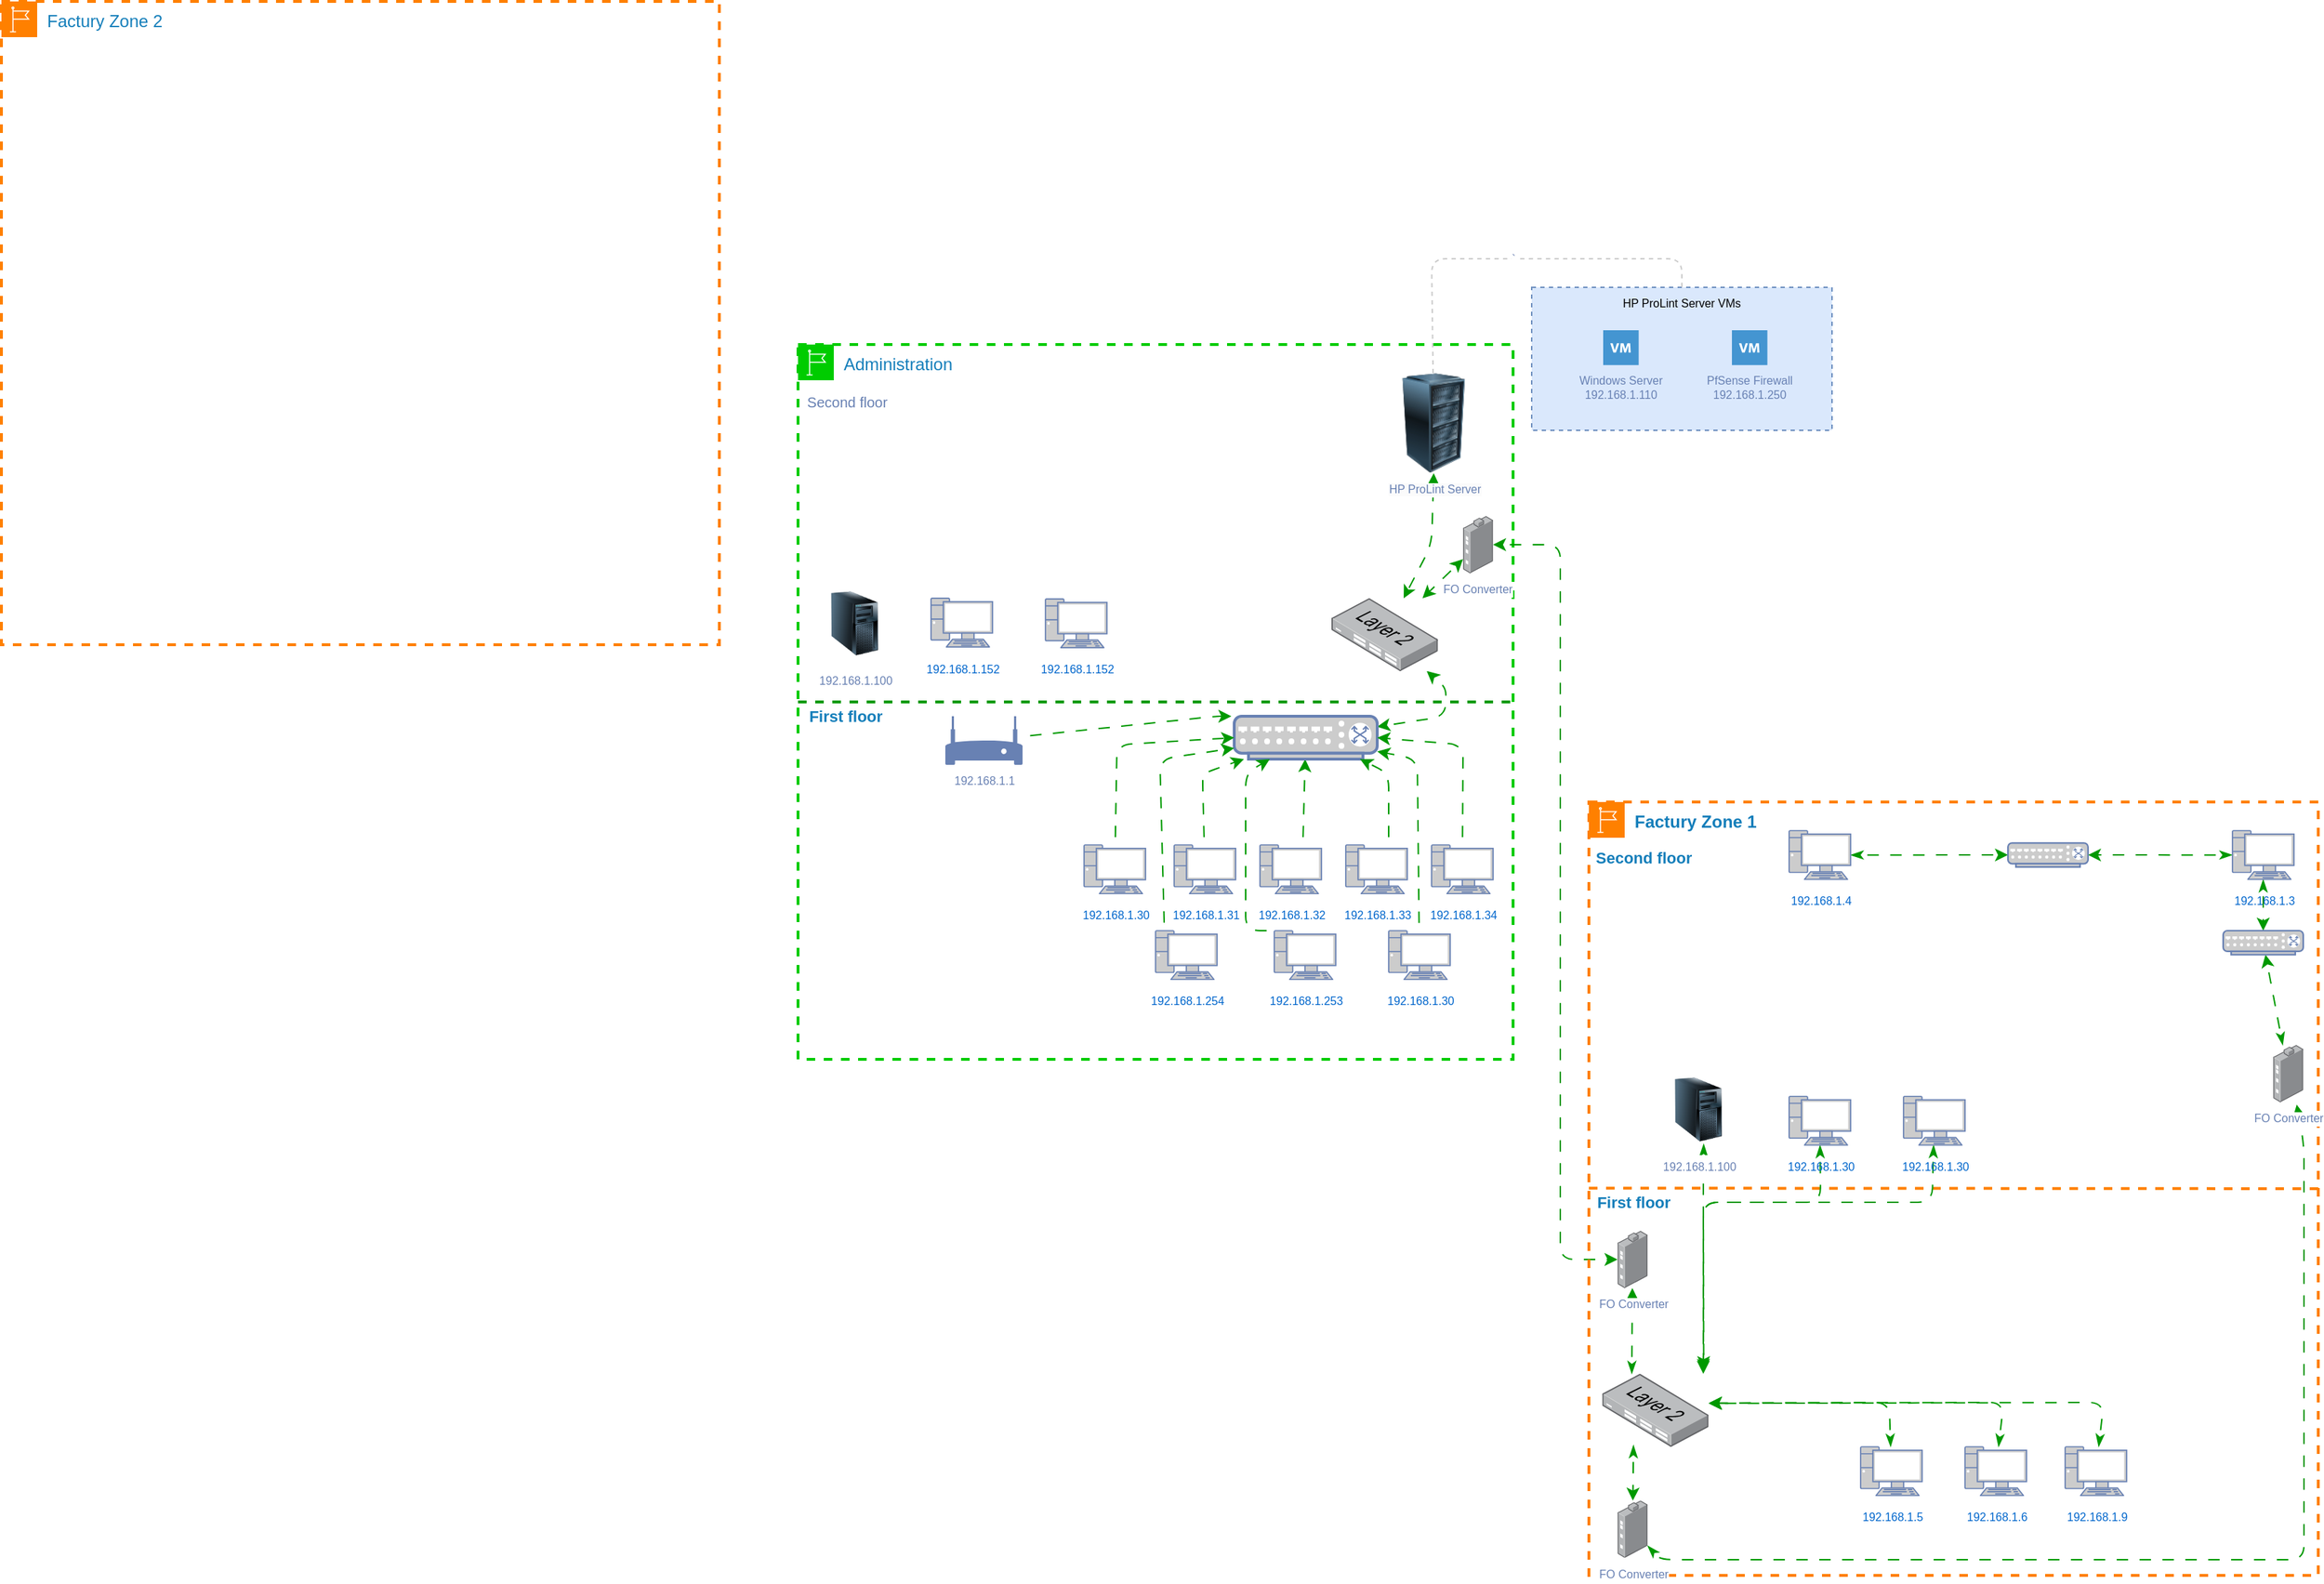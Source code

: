 <mxfile>
    <diagram id="b69kcNjZrIqU78OAnbbE" name="Page-1">
        <mxGraphModel dx="1980" dy="1113" grid="1" gridSize="10" guides="1" tooltips="1" connect="1" arrows="1" fold="1" page="1" pageScale="1" pageWidth="1654" pageHeight="1169" math="0" shadow="0">
            <root>
                <mxCell id="0"/>
                <mxCell id="1" parent="0"/>
                <mxCell id="35" value="First floor Devices" parent="0" visible="0"/>
                <mxCell id="118" value="Administration" parent="0"/>
                <mxCell id="2" value="Administration" style="points=[[0,0],[0.25,0],[0.5,0],[0.75,0],[1,0],[1,0.25],[1,0.5],[1,0.75],[1,1],[0.75,1],[0.5,1],[0.25,1],[0,1],[0,0.75],[0,0.5],[0,0.25]];outlineConnect=0;gradientColor=none;html=1;whiteSpace=wrap;fontSize=12;fontStyle=0;container=1;pointerEvents=0;collapsible=0;recursiveResize=0;shape=mxgraph.aws4.group;grIcon=mxgraph.aws4.group_region;strokeColor=#00CC00;fillColor=none;verticalAlign=top;align=left;spacingLeft=30;fontColor=#147EBA;dashed=1;strokeWidth=2;" parent="118" vertex="1">
                    <mxGeometry x="577" y="260" width="500" height="500" as="geometry"/>
                </mxCell>
                <mxCell id="37" value="&lt;font color=&quot;#6881b3&quot;&gt;192.168.1.1&lt;br&gt;&lt;/font&gt;" style="sketch=0;pointerEvents=1;shadow=0;dashed=0;html=1;strokeColor=none;fillColor=#6881B3;labelPosition=center;verticalLabelPosition=bottom;verticalAlign=top;outlineConnect=0;align=center;shape=mxgraph.office.devices.modem;strokeWidth=2;fontSize=8;fontColor=#00CC00;" parent="2" vertex="1">
                    <mxGeometry x="103" y="260" width="54" height="34" as="geometry"/>
                </mxCell>
                <mxCell id="50" value="" style="points=[];aspect=fixed;html=1;align=center;shadow=0;dashed=0;image;image=img/lib/allied_telesis/switch/Switch_24_port_L2.svg;" parent="2" vertex="1">
                    <mxGeometry x="373" y="177.44" width="74.4" height="51" as="geometry"/>
                </mxCell>
                <mxCell id="55" value="&lt;font style=&quot;font-size: 8px;&quot; color=&quot;#6881b3&quot;&gt;192.168.1.100&lt;/font&gt;" style="image;html=1;image=img/lib/clip_art/computers/Server_Tower_128x128.png" parent="2" vertex="1">
                    <mxGeometry x="23" y="170" width="33" height="50" as="geometry"/>
                </mxCell>
                <mxCell id="56" value="Second&amp;nbsp;floor" style="edgeLabel;html=1;align=center;verticalAlign=middle;resizable=0;points=[];fontSize=10;fontColor=#6881B3;" parent="2" vertex="1" connectable="0">
                    <mxGeometry x="13.004" y="240" as="geometry">
                        <mxPoint x="21" y="-200" as="offset"/>
                    </mxGeometry>
                </mxCell>
                <mxCell id="85" style="edgeStyle=none;html=1;exitX=0.5;exitY=1;exitDx=0;exitDy=0;strokeColor=#009900;startArrow=classic;startFill=1;endArrow=classic;endFill=1;flowAnimation=1;" parent="2" source="57" target="50" edge="1">
                    <mxGeometry relative="1" as="geometry">
                        <Array as="points">
                            <mxPoint x="443" y="140"/>
                        </Array>
                    </mxGeometry>
                </mxCell>
                <mxCell id="57" value="&lt;span style=&quot;background-color: rgb(251, 251, 251);&quot;&gt;HP ProLint Server&lt;br&gt;&lt;/span&gt;" style="image;html=1;image=img/lib/clip_art/computers/Server_Rack_128x128.png;fontSize=8;fontColor=#6881B3;" parent="2" vertex="1">
                    <mxGeometry x="403" y="20" width="83" height="70" as="geometry"/>
                </mxCell>
                <mxCell id="82" value="" style="edgeStyle=none;html=1;strokeColor=#009900;startArrow=classic;startFill=1;endArrow=classic;endFill=1;flowAnimation=1;" parent="2" source="63" target="50" edge="1">
                    <mxGeometry relative="1" as="geometry"/>
                </mxCell>
                <mxCell id="63" value="FO Converter" style="points=[];aspect=fixed;html=1;align=center;shadow=0;dashed=0;image;image=img/lib/allied_telesis/media_converters/Industrial_Media_Converter.svg;fontSize=8;fontColor=#6881B3;rotation=0;flipV=0;flipH=0;" parent="2" vertex="1">
                    <mxGeometry x="464.95" y="120" width="21.05" height="40" as="geometry"/>
                </mxCell>
                <mxCell id="75" value="&lt;font style=&quot;font-size: 8px;&quot;&gt;192.168.1.152&lt;br&gt;&lt;/font&gt;" style="fontColor=#0066CC;verticalAlign=top;verticalLabelPosition=bottom;labelPosition=center;align=center;html=1;outlineConnect=0;fillColor=#CCCCCC;strokeColor=#6881B3;gradientColor=none;gradientDirection=north;strokeWidth=2;shape=mxgraph.networks.pc;fontSize=12;" parent="2" vertex="1">
                    <mxGeometry x="93" y="177.44" width="43" height="34.13" as="geometry"/>
                </mxCell>
                <mxCell id="96" value="&lt;font style=&quot;font-size: 8px;&quot;&gt;192.168.1.152&lt;br&gt;&lt;/font&gt;" style="fontColor=#0066CC;verticalAlign=top;verticalLabelPosition=bottom;labelPosition=center;align=center;html=1;outlineConnect=0;fillColor=#CCCCCC;strokeColor=#6881B3;gradientColor=none;gradientDirection=north;strokeWidth=2;shape=mxgraph.networks.pc;fontSize=12;" parent="2" vertex="1">
                    <mxGeometry x="173" y="177.93" width="43" height="34.13" as="geometry"/>
                </mxCell>
                <mxCell id="58" value="HP ProLint Server VMs" style="fillColor=#dae8fc;strokeColor=#6c8ebf;dashed=1;verticalAlign=top;fontStyle=0;fontSize=8;" parent="118" vertex="1">
                    <mxGeometry x="1090" y="220" width="210" height="100" as="geometry"/>
                </mxCell>
                <mxCell id="59" value="Windows Server&lt;br&gt;192.168.1.110" style="shadow=0;dashed=0;html=1;strokeColor=none;fillColor=#4495D1;labelPosition=center;verticalLabelPosition=bottom;verticalAlign=top;align=center;outlineConnect=0;shape=mxgraph.veeam.2d.virtual_machine;fontSize=8;fontColor=#6881B3;" parent="118" vertex="1">
                    <mxGeometry x="1140" y="250" width="24.8" height="24.36" as="geometry"/>
                </mxCell>
                <mxCell id="60" value="PfSense Firewall&lt;br&gt;192.168.1.250&lt;br&gt;" style="shadow=0;dashed=0;html=1;strokeColor=none;fillColor=#4495D1;labelPosition=center;verticalLabelPosition=bottom;verticalAlign=top;align=center;outlineConnect=0;shape=mxgraph.veeam.2d.virtual_machine;fontSize=8;fontColor=#6881B3;" parent="118" vertex="1">
                    <mxGeometry x="1230" y="250" width="24.8" height="24.36" as="geometry"/>
                </mxCell>
                <mxCell id="61" value="`" style="edgeStyle=none;rounded=1;jumpStyle=none;html=1;entryX=0.5;entryY=0;entryDx=0;entryDy=0;dashed=1;strokeColor=#CCCCCC;strokeWidth=1;fontSize=8;fontColor=#6881B3;endArrow=none;endFill=0;" parent="118" source="57" target="58" edge="1">
                    <mxGeometry relative="1" as="geometry">
                        <Array as="points">
                            <mxPoint x="1020" y="200"/>
                            <mxPoint x="1195" y="200"/>
                        </Array>
                    </mxGeometry>
                </mxCell>
                <mxCell id="7" value="&lt;font style=&quot;font-size: 8px;&quot;&gt;192.168.1.30&lt;/font&gt;" style="fontColor=#0066CC;verticalAlign=top;verticalLabelPosition=bottom;labelPosition=center;align=center;html=1;outlineConnect=0;fillColor=#CCCCCC;strokeColor=#6881B3;gradientColor=none;gradientDirection=north;strokeWidth=2;shape=mxgraph.networks.pc;fontSize=12;" parent="118" vertex="1">
                    <mxGeometry x="777" y="610" width="43" height="34.13" as="geometry"/>
                </mxCell>
                <mxCell id="15" value="&lt;font style=&quot;font-size: 8px;&quot;&gt;192.168.1.32&lt;/font&gt;" style="fontColor=#0066CC;verticalAlign=top;verticalLabelPosition=bottom;labelPosition=center;align=center;html=1;outlineConnect=0;fillColor=#CCCCCC;strokeColor=#6881B3;gradientColor=none;gradientDirection=north;strokeWidth=2;shape=mxgraph.networks.pc;fontSize=12;" parent="118" vertex="1">
                    <mxGeometry x="900" y="610" width="43" height="34.13" as="geometry"/>
                </mxCell>
                <mxCell id="16" value="&lt;font style=&quot;font-size: 8px;&quot;&gt;192.168.1.33&lt;/font&gt;" style="fontColor=#0066CC;verticalAlign=top;verticalLabelPosition=bottom;labelPosition=center;align=center;html=1;outlineConnect=0;fillColor=#CCCCCC;strokeColor=#6881B3;gradientColor=none;gradientDirection=north;strokeWidth=2;shape=mxgraph.networks.pc;fontSize=12;" parent="118" vertex="1">
                    <mxGeometry x="960" y="610" width="43" height="34.13" as="geometry"/>
                </mxCell>
                <mxCell id="17" value="&lt;font style=&quot;font-size: 8px;&quot;&gt;192.168.1.34&lt;/font&gt;" style="fontColor=#0066CC;verticalAlign=top;verticalLabelPosition=bottom;labelPosition=center;align=center;html=1;outlineConnect=0;fillColor=#CCCCCC;strokeColor=#6881B3;gradientColor=none;gradientDirection=north;strokeWidth=2;shape=mxgraph.networks.pc;fontSize=12;" parent="118" vertex="1">
                    <mxGeometry x="1020" y="610" width="43" height="34.13" as="geometry"/>
                </mxCell>
                <mxCell id="19" value="&lt;font style=&quot;font-size: 8px;&quot;&gt;192.168.1.31&lt;/font&gt;" style="fontColor=#0066CC;verticalAlign=top;verticalLabelPosition=bottom;labelPosition=center;align=center;html=1;outlineConnect=0;fillColor=#CCCCCC;strokeColor=#6881B3;gradientColor=none;gradientDirection=north;strokeWidth=2;shape=mxgraph.networks.pc;fontSize=12;" parent="118" vertex="1">
                    <mxGeometry x="840" y="610" width="43" height="34.13" as="geometry"/>
                </mxCell>
                <mxCell id="20" value="&lt;font style=&quot;font-size: 8px;&quot;&gt;192.168.1.253&lt;/font&gt;" style="fontColor=#0066CC;verticalAlign=top;verticalLabelPosition=bottom;labelPosition=center;align=center;html=1;outlineConnect=0;fillColor=#CCCCCC;strokeColor=#6881B3;gradientColor=none;gradientDirection=north;strokeWidth=2;shape=mxgraph.networks.pc;fontSize=12;" parent="118" vertex="1">
                    <mxGeometry x="910" y="670" width="43" height="34.13" as="geometry"/>
                </mxCell>
                <mxCell id="21" value="&lt;font style=&quot;font-size: 8px;&quot;&gt;192.168.1.30&lt;/font&gt;" style="fontColor=#0066CC;verticalAlign=top;verticalLabelPosition=bottom;labelPosition=center;align=center;html=1;outlineConnect=0;fillColor=#CCCCCC;strokeColor=#6881B3;gradientColor=none;gradientDirection=north;strokeWidth=2;shape=mxgraph.networks.pc;fontSize=12;" parent="118" vertex="1">
                    <mxGeometry x="990" y="670" width="43" height="34.13" as="geometry"/>
                </mxCell>
                <mxCell id="22" value="&lt;font style=&quot;font-size: 8px;&quot;&gt;192.168.1.254&lt;/font&gt;" style="fontColor=#0066CC;verticalAlign=top;verticalLabelPosition=bottom;labelPosition=center;align=center;html=1;outlineConnect=0;fillColor=#CCCCCC;strokeColor=#6881B3;gradientColor=none;gradientDirection=north;strokeWidth=2;shape=mxgraph.networks.pc;fontSize=12;" parent="118" vertex="1">
                    <mxGeometry x="827" y="670" width="43" height="34.13" as="geometry"/>
                </mxCell>
                <mxCell id="26" value="" style="edgeStyle=none;html=1;fontSize=8;strokeColor=#009900;flowAnimation=1;" parent="118" target="23" edge="1">
                    <mxGeometry relative="1" as="geometry">
                        <mxPoint x="930" y="610" as="sourcePoint"/>
                    </mxGeometry>
                </mxCell>
                <mxCell id="81" value="" style="edgeStyle=none;html=1;strokeColor=#009900;startArrow=classic;startFill=1;endArrow=classic;endFill=1;flowAnimation=1;" parent="118" source="23" target="50" edge="1">
                    <mxGeometry relative="1" as="geometry">
                        <Array as="points">
                            <mxPoint x="1030" y="520"/>
                            <mxPoint x="1030" y="500"/>
                        </Array>
                    </mxGeometry>
                </mxCell>
                <mxCell id="23" value="" style="fontColor=#0066CC;verticalAlign=top;verticalLabelPosition=bottom;labelPosition=center;align=center;html=1;outlineConnect=0;fillColor=#CCCCCC;strokeColor=#6881B3;gradientColor=none;gradientDirection=north;strokeWidth=2;shape=mxgraph.networks.switch;fontSize=8;" parent="118" vertex="1">
                    <mxGeometry x="882" y="520" width="100" height="30" as="geometry"/>
                </mxCell>
                <mxCell id="38" style="edgeStyle=none;html=1;strokeColor=#009900;fontSize=8;fontColor=#6881B3;flowAnimation=1;" parent="118" source="37" edge="1">
                    <mxGeometry relative="1" as="geometry">
                        <mxPoint x="880" y="520" as="targetPoint"/>
                        <Array as="points">
                            <mxPoint x="870" y="520"/>
                            <mxPoint x="880" y="520"/>
                        </Array>
                    </mxGeometry>
                </mxCell>
                <mxCell id="43" value="" style="endArrow=none;html=1;strokeColor=#009900;fontSize=8;fontColor=#6881B3;exitX=0;exitY=0.5;exitDx=0;exitDy=0;dashed=1;endSize=6;strokeWidth=2;" parent="118" source="2" edge="1">
                    <mxGeometry width="50" height="50" relative="1" as="geometry">
                        <mxPoint x="930" y="520" as="sourcePoint"/>
                        <mxPoint x="1080" y="510" as="targetPoint"/>
                    </mxGeometry>
                </mxCell>
                <mxCell id="44" value="&lt;font style=&quot;font-size: 11px;&quot; color=&quot;#147eba&quot;&gt;&lt;b&gt;First floor&lt;/b&gt;&lt;/font&gt;" style="edgeLabel;html=1;align=center;verticalAlign=middle;resizable=0;points=[];fontSize=10;fontColor=#6881B3;" parent="43" vertex="1" connectable="0">
                    <mxGeometry x="-0.706" y="-3" relative="1" as="geometry">
                        <mxPoint x="-41" y="7" as="offset"/>
                    </mxGeometry>
                </mxCell>
                <mxCell id="24" style="edgeStyle=none;html=1;entryX=0;entryY=0.5;entryDx=0;entryDy=0;entryPerimeter=0;fontSize=8;strokeColor=#009900;flowAnimation=1;" parent="118" source="7" target="23" edge="1">
                    <mxGeometry relative="1" as="geometry">
                        <Array as="points">
                            <mxPoint x="800" y="540"/>
                        </Array>
                    </mxGeometry>
                </mxCell>
                <mxCell id="34" value="" style="edgeStyle=none;html=1;fontSize=8;strokeColor=#009900;flowAnimation=1;" parent="118" source="16" target="23" edge="1">
                    <mxGeometry relative="1" as="geometry">
                        <Array as="points">
                            <mxPoint x="990" y="610"/>
                            <mxPoint x="990" y="560"/>
                            <mxPoint x="970" y="550"/>
                        </Array>
                    </mxGeometry>
                </mxCell>
                <mxCell id="28" style="edgeStyle=none;html=1;entryX=1;entryY=0.5;entryDx=0;entryDy=0;entryPerimeter=0;fontSize=8;strokeColor=#009900;flowAnimation=1;" parent="118" source="17" target="23" edge="1">
                    <mxGeometry relative="1" as="geometry">
                        <Array as="points">
                            <mxPoint x="1042" y="540"/>
                        </Array>
                    </mxGeometry>
                </mxCell>
                <mxCell id="25" value="" style="edgeStyle=none;html=1;fontSize=8;strokeColor=#009900;flowAnimation=1;" parent="118" source="19" target="23" edge="1">
                    <mxGeometry relative="1" as="geometry">
                        <Array as="points">
                            <mxPoint x="860" y="570"/>
                            <mxPoint x="860" y="560"/>
                        </Array>
                    </mxGeometry>
                </mxCell>
                <mxCell id="32" style="edgeStyle=none;html=1;fontSize=8;exitX=0;exitY=0;exitDx=0;exitDy=0;exitPerimeter=0;strokeColor=#009900;flowAnimation=1;" parent="118" source="20" target="23" edge="1">
                    <mxGeometry relative="1" as="geometry">
                        <Array as="points">
                            <mxPoint x="890" y="670"/>
                            <mxPoint x="890" y="560"/>
                        </Array>
                    </mxGeometry>
                </mxCell>
                <mxCell id="33" style="edgeStyle=none;html=1;fontSize=8;strokeColor=#009900;flowAnimation=1;" parent="118" source="21" target="23" edge="1">
                    <mxGeometry relative="1" as="geometry">
                        <Array as="points">
                            <mxPoint x="1010" y="550"/>
                        </Array>
                    </mxGeometry>
                </mxCell>
                <mxCell id="31" style="edgeStyle=none;html=1;fontSize=8;exitX=0.143;exitY=-0.008;exitDx=0;exitDy=0;exitPerimeter=0;strokeColor=#009900;flowAnimation=1;" parent="118" source="22" target="23" edge="1">
                    <mxGeometry relative="1" as="geometry">
                        <Array as="points">
                            <mxPoint x="830" y="550"/>
                        </Array>
                    </mxGeometry>
                </mxCell>
                <mxCell id="78" style="edgeStyle=none;html=1;strokeColor=#009900;endArrow=classic;endFill=1;startArrow=classic;startFill=1;flowAnimation=1;orthogonalLoop=1;" parent="118" source="63" target="73" edge="1">
                    <mxGeometry relative="1" as="geometry">
                        <Array as="points">
                            <mxPoint x="1110" y="400"/>
                            <mxPoint x="1110" y="900"/>
                        </Array>
                    </mxGeometry>
                </mxCell>
                <mxCell id="119" value="Factury Zone 1" parent="0"/>
                <mxCell id="5" value="&lt;b&gt;Factury Zone 1&lt;/b&gt;" style="points=[[0,0],[0.25,0],[0.5,0],[0.75,0],[1,0],[1,0.25],[1,0.5],[1,0.75],[1,1],[0.75,1],[0.5,1],[0.25,1],[0,1],[0,0.75],[0,0.5],[0,0.25]];outlineConnect=0;gradientColor=none;html=1;whiteSpace=wrap;fontSize=12;fontStyle=0;container=1;pointerEvents=0;collapsible=0;recursiveResize=0;shape=mxgraph.aws4.group;grIcon=mxgraph.aws4.group_region;strokeColor=#FF8000;fillColor=none;verticalAlign=top;align=left;spacingLeft=30;fontColor=#147EBA;dashed=1;strokeWidth=2;" parent="119" vertex="1">
                    <mxGeometry x="1130" y="580" width="510" height="541" as="geometry"/>
                </mxCell>
                <mxCell id="107" value="" style="edgeStyle=none;html=1;strokeColor=#009900;fontSize=11;fontColor=#147EBA;startArrow=classicThin;startFill=1;endArrow=classic;endFill=1;flowAnimation=1;" parent="5" source="68" target="73" edge="1">
                    <mxGeometry relative="1" as="geometry">
                        <Array as="points">
                            <mxPoint x="30" y="400"/>
                        </Array>
                    </mxGeometry>
                </mxCell>
                <mxCell id="110" value="" style="edgeStyle=none;html=1;strokeColor=#009900;fontSize=11;fontColor=#147EBA;startArrow=classicThin;startFill=1;endArrow=classic;endFill=1;exitX=0.294;exitY=0.978;exitDx=0;exitDy=0;exitPerimeter=0;flowAnimation=1;" parent="5" source="68" target="100" edge="1">
                    <mxGeometry relative="1" as="geometry"/>
                </mxCell>
                <mxCell id="68" value="" style="points=[];aspect=fixed;html=1;align=center;shadow=0;dashed=0;image;image=img/lib/allied_telesis/switch/Switch_24_port_L2.svg;" parent="5" vertex="1">
                    <mxGeometry x="9.3" y="400" width="74.4" height="51" as="geometry"/>
                </mxCell>
                <mxCell id="111" style="edgeStyle=none;html=1;strokeColor=#009900;fontSize=11;fontColor=#147EBA;startArrow=classicThin;startFill=1;endArrow=classic;endFill=1;flowAnimation=1;entryX=1.004;entryY=0.405;entryDx=0;entryDy=0;entryPerimeter=0;" parent="5" source="67" target="68" edge="1">
                    <mxGeometry relative="1" as="geometry">
                        <Array as="points">
                            <mxPoint x="210" y="420"/>
                        </Array>
                    </mxGeometry>
                </mxCell>
                <mxCell id="67" value="&lt;font style=&quot;font-size: 8px;&quot;&gt;192.168.1.5&lt;/font&gt;" style="fontColor=#0066CC;verticalAlign=top;verticalLabelPosition=bottom;labelPosition=center;align=center;html=1;outlineConnect=0;fillColor=#CCCCCC;strokeColor=#6881B3;gradientColor=none;gradientDirection=north;strokeWidth=2;shape=mxgraph.networks.pc;fontSize=12;" parent="5" vertex="1">
                    <mxGeometry x="190.0" y="451" width="43" height="34.13" as="geometry"/>
                </mxCell>
                <mxCell id="114" style="edgeStyle=none;html=1;strokeColor=#009900;fontSize=11;fontColor=#147EBA;startArrow=classicThin;startFill=1;endArrow=classic;endFill=1;flowAnimation=1;entryX=0.954;entryY=-0.064;entryDx=0;entryDy=0;entryPerimeter=0;exitX=0.614;exitY=0.983;exitDx=0;exitDy=0;exitPerimeter=0;" parent="5" source="72" target="68" edge="1">
                    <mxGeometry relative="1" as="geometry">
                        <Array as="points">
                            <mxPoint x="80" y="270"/>
                        </Array>
                    </mxGeometry>
                </mxCell>
                <mxCell id="72" value="&lt;font style=&quot;font-size: 8px;&quot; color=&quot;#6881b3&quot;&gt;192.168.1.100&lt;/font&gt;" style="image;html=1;image=img/lib/clip_art/computers/Server_Tower_128x128.png" parent="5" vertex="1">
                    <mxGeometry x="60" y="190" width="33" height="50" as="geometry"/>
                </mxCell>
                <mxCell id="73" value="FO Converter" style="points=[];aspect=fixed;html=1;align=center;shadow=0;dashed=0;image;image=img/lib/allied_telesis/media_converters/Industrial_Media_Converter.svg;fontSize=8;fontColor=#6881B3;rotation=0;flipV=0;flipH=0;" parent="5" vertex="1">
                    <mxGeometry x="20" y="300" width="21.05" height="40" as="geometry"/>
                </mxCell>
                <mxCell id="86" value="" style="endArrow=none;html=1;strokeColor=#FF8000;fontSize=8;fontColor=#6881B3;exitX=0;exitY=0.5;exitDx=0;exitDy=0;dashed=1;endSize=6;strokeWidth=2;entryX=1;entryY=0.5;entryDx=0;entryDy=0;" parent="5" target="5" edge="1">
                    <mxGeometry width="50" height="50" relative="1" as="geometry">
                        <mxPoint y="270.08" as="sourcePoint"/>
                        <mxPoint x="503" y="270.08" as="targetPoint"/>
                    </mxGeometry>
                </mxCell>
                <mxCell id="87" value="&lt;font color=&quot;#147eba&quot; style=&quot;font-size: 11px;&quot;&gt;&lt;b style=&quot;font-size: 11px;&quot;&gt;First floor&lt;/b&gt;&lt;/font&gt;" style="edgeLabel;html=1;align=center;verticalAlign=middle;resizable=0;points=[];fontSize=11;fontColor=#6881B3;" parent="86" vertex="1" connectable="0">
                    <mxGeometry x="-0.706" y="-3" relative="1" as="geometry">
                        <mxPoint x="-44" y="7" as="offset"/>
                    </mxGeometry>
                </mxCell>
                <mxCell id="115" style="edgeStyle=none;html=1;strokeColor=#009900;fontSize=11;fontColor=#147EBA;startArrow=classicThin;startFill=1;endArrow=classic;endFill=1;flowAnimation=1;entryX=0.952;entryY=-0.026;entryDx=0;entryDy=0;entryPerimeter=0;" parent="5" source="91" target="68" edge="1">
                    <mxGeometry relative="1" as="geometry">
                        <mxPoint x="70" y="400" as="targetPoint"/>
                        <Array as="points">
                            <mxPoint x="162" y="280"/>
                            <mxPoint x="80" y="280"/>
                        </Array>
                    </mxGeometry>
                </mxCell>
                <mxCell id="91" value="&lt;font style=&quot;font-size: 8px;&quot;&gt;192.168.1.30&lt;/font&gt;" style="fontColor=#0066CC;verticalAlign=top;verticalLabelPosition=bottom;labelPosition=center;align=center;html=1;outlineConnect=0;fillColor=#CCCCCC;strokeColor=#6881B3;gradientColor=none;gradientDirection=north;strokeWidth=2;shape=mxgraph.networks.pc;fontSize=12;" parent="5" vertex="1">
                    <mxGeometry x="140.0" y="205.87" width="43" height="34.13" as="geometry"/>
                </mxCell>
                <mxCell id="116" style="edgeStyle=none;html=1;strokeColor=#009900;fontSize=11;fontColor=#147EBA;startArrow=classicThin;startFill=1;endArrow=classic;endFill=1;flowAnimation=1;" parent="5" source="90" edge="1">
                    <mxGeometry relative="1" as="geometry">
                        <mxPoint x="80" y="400" as="targetPoint"/>
                        <Array as="points">
                            <mxPoint x="240" y="280"/>
                            <mxPoint x="80" y="280"/>
                        </Array>
                    </mxGeometry>
                </mxCell>
                <mxCell id="90" value="&lt;font style=&quot;font-size: 8px;&quot;&gt;192.168.1.30&lt;/font&gt;" style="fontColor=#0066CC;verticalAlign=top;verticalLabelPosition=bottom;labelPosition=center;align=center;html=1;outlineConnect=0;fillColor=#CCCCCC;strokeColor=#6881B3;gradientColor=none;gradientDirection=north;strokeWidth=2;shape=mxgraph.networks.pc;fontSize=12;" parent="5" vertex="1">
                    <mxGeometry x="220.0" y="205.87" width="43" height="34.13" as="geometry"/>
                </mxCell>
                <mxCell id="98" value="" style="edgeStyle=none;html=1;strokeColor=#009900;fontSize=11;fontColor=#147EBA;startArrow=classicThin;startFill=1;endArrow=classic;endFill=1;flowAnimation=1;" parent="5" source="89" target="97" edge="1">
                    <mxGeometry relative="1" as="geometry"/>
                </mxCell>
                <mxCell id="89" value="&lt;font style=&quot;font-size: 8px;&quot;&gt;192.168.1.4&lt;br&gt;&lt;/font&gt;" style="fontColor=#0066CC;verticalAlign=top;verticalLabelPosition=bottom;labelPosition=center;align=center;html=1;outlineConnect=0;fillColor=#CCCCCC;strokeColor=#6881B3;gradientColor=none;gradientDirection=north;strokeWidth=2;shape=mxgraph.networks.pc;fontSize=12;" parent="5" vertex="1">
                    <mxGeometry x="140" y="20" width="43" height="34.13" as="geometry"/>
                </mxCell>
                <mxCell id="99" value="" style="edgeStyle=none;html=1;strokeColor=#009900;fontSize=11;fontColor=#147EBA;startArrow=classicThin;startFill=1;endArrow=classic;endFill=1;flowAnimation=1;" parent="5" source="88" target="97" edge="1">
                    <mxGeometry relative="1" as="geometry"/>
                </mxCell>
                <mxCell id="103" value="" style="edgeStyle=none;html=1;strokeColor=#009900;fontSize=11;fontColor=#147EBA;startArrow=classicThin;startFill=1;endArrow=classic;endFill=1;flowAnimation=1;" parent="5" source="88" target="102" edge="1">
                    <mxGeometry relative="1" as="geometry"/>
                </mxCell>
                <mxCell id="88" value="&lt;font style=&quot;font-size: 8px;&quot;&gt;192.168.1.3&lt;/font&gt;" style="fontColor=#0066CC;verticalAlign=top;verticalLabelPosition=bottom;labelPosition=center;align=center;html=1;outlineConnect=0;fillColor=#CCCCCC;strokeColor=#6881B3;gradientColor=none;gradientDirection=north;strokeWidth=2;shape=mxgraph.networks.pc;fontSize=12;" parent="5" vertex="1">
                    <mxGeometry x="450" y="20" width="43" height="34.13" as="geometry"/>
                </mxCell>
                <mxCell id="113" style="edgeStyle=none;html=1;strokeColor=#009900;fontSize=11;fontColor=#147EBA;startArrow=classicThin;startFill=1;endArrow=classic;endFill=1;flowAnimation=1;entryX=0.999;entryY=0.405;entryDx=0;entryDy=0;entryPerimeter=0;" parent="5" source="93" target="68" edge="1">
                    <mxGeometry relative="1" as="geometry">
                        <Array as="points">
                            <mxPoint x="360" y="420"/>
                        </Array>
                    </mxGeometry>
                </mxCell>
                <mxCell id="93" value="&lt;font style=&quot;font-size: 8px;&quot;&gt;192.168.1.9&lt;/font&gt;" style="fontColor=#0066CC;verticalAlign=top;verticalLabelPosition=bottom;labelPosition=center;align=center;html=1;outlineConnect=0;fillColor=#CCCCCC;strokeColor=#6881B3;gradientColor=none;gradientDirection=north;strokeWidth=2;shape=mxgraph.networks.pc;fontSize=12;" parent="5" vertex="1">
                    <mxGeometry x="333" y="451" width="43" height="34.13" as="geometry"/>
                </mxCell>
                <mxCell id="92" value="&lt;font style=&quot;font-size: 8px;&quot;&gt;192.168.1.6&lt;/font&gt;" style="fontColor=#0066CC;verticalAlign=top;verticalLabelPosition=bottom;labelPosition=center;align=center;html=1;outlineConnect=0;fillColor=#CCCCCC;strokeColor=#6881B3;gradientColor=none;gradientDirection=north;strokeWidth=2;shape=mxgraph.networks.pc;fontSize=12;" parent="5" vertex="1">
                    <mxGeometry x="263" y="451" width="43" height="34.13" as="geometry"/>
                </mxCell>
                <mxCell id="97" value="" style="fontColor=#0066CC;verticalAlign=top;verticalLabelPosition=bottom;labelPosition=center;align=center;html=1;outlineConnect=0;fillColor=#CCCCCC;strokeColor=#6881B3;gradientColor=none;gradientDirection=north;strokeWidth=2;shape=mxgraph.networks.switch;fontSize=8;" parent="5" vertex="1">
                    <mxGeometry x="293" y="28.66" width="56" height="16.8" as="geometry"/>
                </mxCell>
                <mxCell id="105" style="edgeStyle=none;html=1;entryX=0.783;entryY=1.041;entryDx=0;entryDy=0;entryPerimeter=0;strokeColor=#009900;fontSize=11;fontColor=#147EBA;startArrow=classicThin;startFill=1;endArrow=classic;endFill=1;flowAnimation=1;" parent="5" source="100" target="101" edge="1">
                    <mxGeometry relative="1" as="geometry">
                        <Array as="points">
                            <mxPoint x="50" y="530"/>
                            <mxPoint x="500" y="530"/>
                            <mxPoint x="500" y="240"/>
                        </Array>
                    </mxGeometry>
                </mxCell>
                <mxCell id="100" value="FO Converter" style="points=[];aspect=fixed;html=1;align=center;shadow=0;dashed=0;image;image=img/lib/allied_telesis/media_converters/Industrial_Media_Converter.svg;fontSize=8;fontColor=#6881B3;rotation=0;flipV=0;flipH=0;" parent="5" vertex="1">
                    <mxGeometry x="20" y="488.63" width="21.05" height="40" as="geometry"/>
                </mxCell>
                <mxCell id="104" value="" style="edgeStyle=none;html=1;strokeColor=#009900;fontSize=11;fontColor=#147EBA;startArrow=classicThin;startFill=1;endArrow=classic;endFill=1;flowAnimation=1;" parent="5" source="101" target="102" edge="1">
                    <mxGeometry relative="1" as="geometry"/>
                </mxCell>
                <mxCell id="101" value="FO Converter" style="points=[];aspect=fixed;html=1;align=center;shadow=0;dashed=0;image;image=img/lib/allied_telesis/media_converters/Industrial_Media_Converter.svg;fontSize=8;fontColor=#6881B3;rotation=0;flipV=0;flipH=0;" parent="5" vertex="1">
                    <mxGeometry x="478.45" y="170" width="21.05" height="40" as="geometry"/>
                </mxCell>
                <mxCell id="102" value="" style="fontColor=#0066CC;verticalAlign=top;verticalLabelPosition=bottom;labelPosition=center;align=center;html=1;outlineConnect=0;fillColor=#CCCCCC;strokeColor=#6881B3;gradientColor=none;gradientDirection=north;strokeWidth=2;shape=mxgraph.networks.switch;fontSize=8;" parent="5" vertex="1">
                    <mxGeometry x="443.5" y="90" width="56" height="16.8" as="geometry"/>
                </mxCell>
                <mxCell id="112" style="edgeStyle=none;html=1;strokeColor=#009900;fontSize=11;fontColor=#147EBA;startArrow=classicThin;startFill=1;endArrow=classic;endFill=1;flowAnimation=1;entryX=1.004;entryY=0.399;entryDx=0;entryDy=0;entryPerimeter=0;" parent="5" source="92" target="68" edge="1">
                    <mxGeometry relative="1" as="geometry">
                        <mxPoint x="80" y="430" as="targetPoint"/>
                        <Array as="points">
                            <mxPoint x="290" y="420"/>
                        </Array>
                    </mxGeometry>
                </mxCell>
                <mxCell id="117" value="&lt;font color=&quot;#147eba&quot; style=&quot;font-size: 11px;&quot;&gt;&lt;b style=&quot;font-size: 11px;&quot;&gt;Second floor&lt;/b&gt;&lt;/font&gt;" style="edgeLabel;html=1;align=center;verticalAlign=middle;resizable=0;points=[];fontSize=11;fontColor=#6881B3;" parent="119" vertex="1" connectable="0">
                    <mxGeometry x="1171.05" y="617.062" as="geometry">
                        <mxPoint x="-3" y="2" as="offset"/>
                    </mxGeometry>
                </mxCell>
                <mxCell id="120" value="Factury Zone 2" parent="0"/>
                <mxCell id="6" value="Factury Zone 2" style="points=[[0,0],[0.25,0],[0.5,0],[0.75,0],[1,0],[1,0.25],[1,0.5],[1,0.75],[1,1],[0.75,1],[0.5,1],[0.25,1],[0,1],[0,0.75],[0,0.5],[0,0.25]];outlineConnect=0;gradientColor=none;html=1;whiteSpace=wrap;fontSize=12;fontStyle=0;container=1;pointerEvents=0;collapsible=0;recursiveResize=0;shape=mxgraph.aws4.group;grIcon=mxgraph.aws4.group_region;strokeColor=#FF8000;fillColor=none;verticalAlign=top;align=left;spacingLeft=30;fontColor=#147EBA;dashed=1;strokeWidth=2;" parent="120" vertex="1">
                    <mxGeometry x="20" y="20" width="502" height="450" as="geometry"/>
                </mxCell>
            </root>
        </mxGraphModel>
    </diagram>
</mxfile>